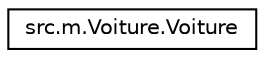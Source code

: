 digraph "Graphical Class Hierarchy"
{
  edge [fontname="Helvetica",fontsize="10",labelfontname="Helvetica",labelfontsize="10"];
  node [fontname="Helvetica",fontsize="10",shape=record];
  rankdir="LR";
  Node1 [label="src.m.Voiture.Voiture",height=0.2,width=0.4,color="black", fillcolor="white", style="filled",URL="$classsrc_1_1m_1_1_voiture_1_1_voiture.html"];
}
